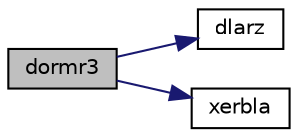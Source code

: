 digraph "dormr3"
{
 // LATEX_PDF_SIZE
  edge [fontname="Helvetica",fontsize="10",labelfontname="Helvetica",labelfontsize="10"];
  node [fontname="Helvetica",fontsize="10",shape=record];
  rankdir="LR";
  Node1 [label="dormr3",height=0.2,width=0.4,color="black", fillcolor="grey75", style="filled", fontcolor="black",tooltip="DORMR3 multiplies a general matrix by the orthogonal matrix from a RZ factorization determined by stz..."];
  Node1 -> Node2 [color="midnightblue",fontsize="10",style="solid",fontname="Helvetica"];
  Node2 [label="dlarz",height=0.2,width=0.4,color="black", fillcolor="white", style="filled",URL="$dlarz_8f.html#adc07a7be7661f02217c1c959682c2b2c",tooltip="DLARZ applies an elementary reflector (as returned by stzrzf) to a general matrix."];
  Node1 -> Node3 [color="midnightblue",fontsize="10",style="solid",fontname="Helvetica"];
  Node3 [label="xerbla",height=0.2,width=0.4,color="black", fillcolor="white", style="filled",URL="$xerbla_8f.html#a377ee61015baf8dea7770b3a404b1c07",tooltip="XERBLA"];
}

